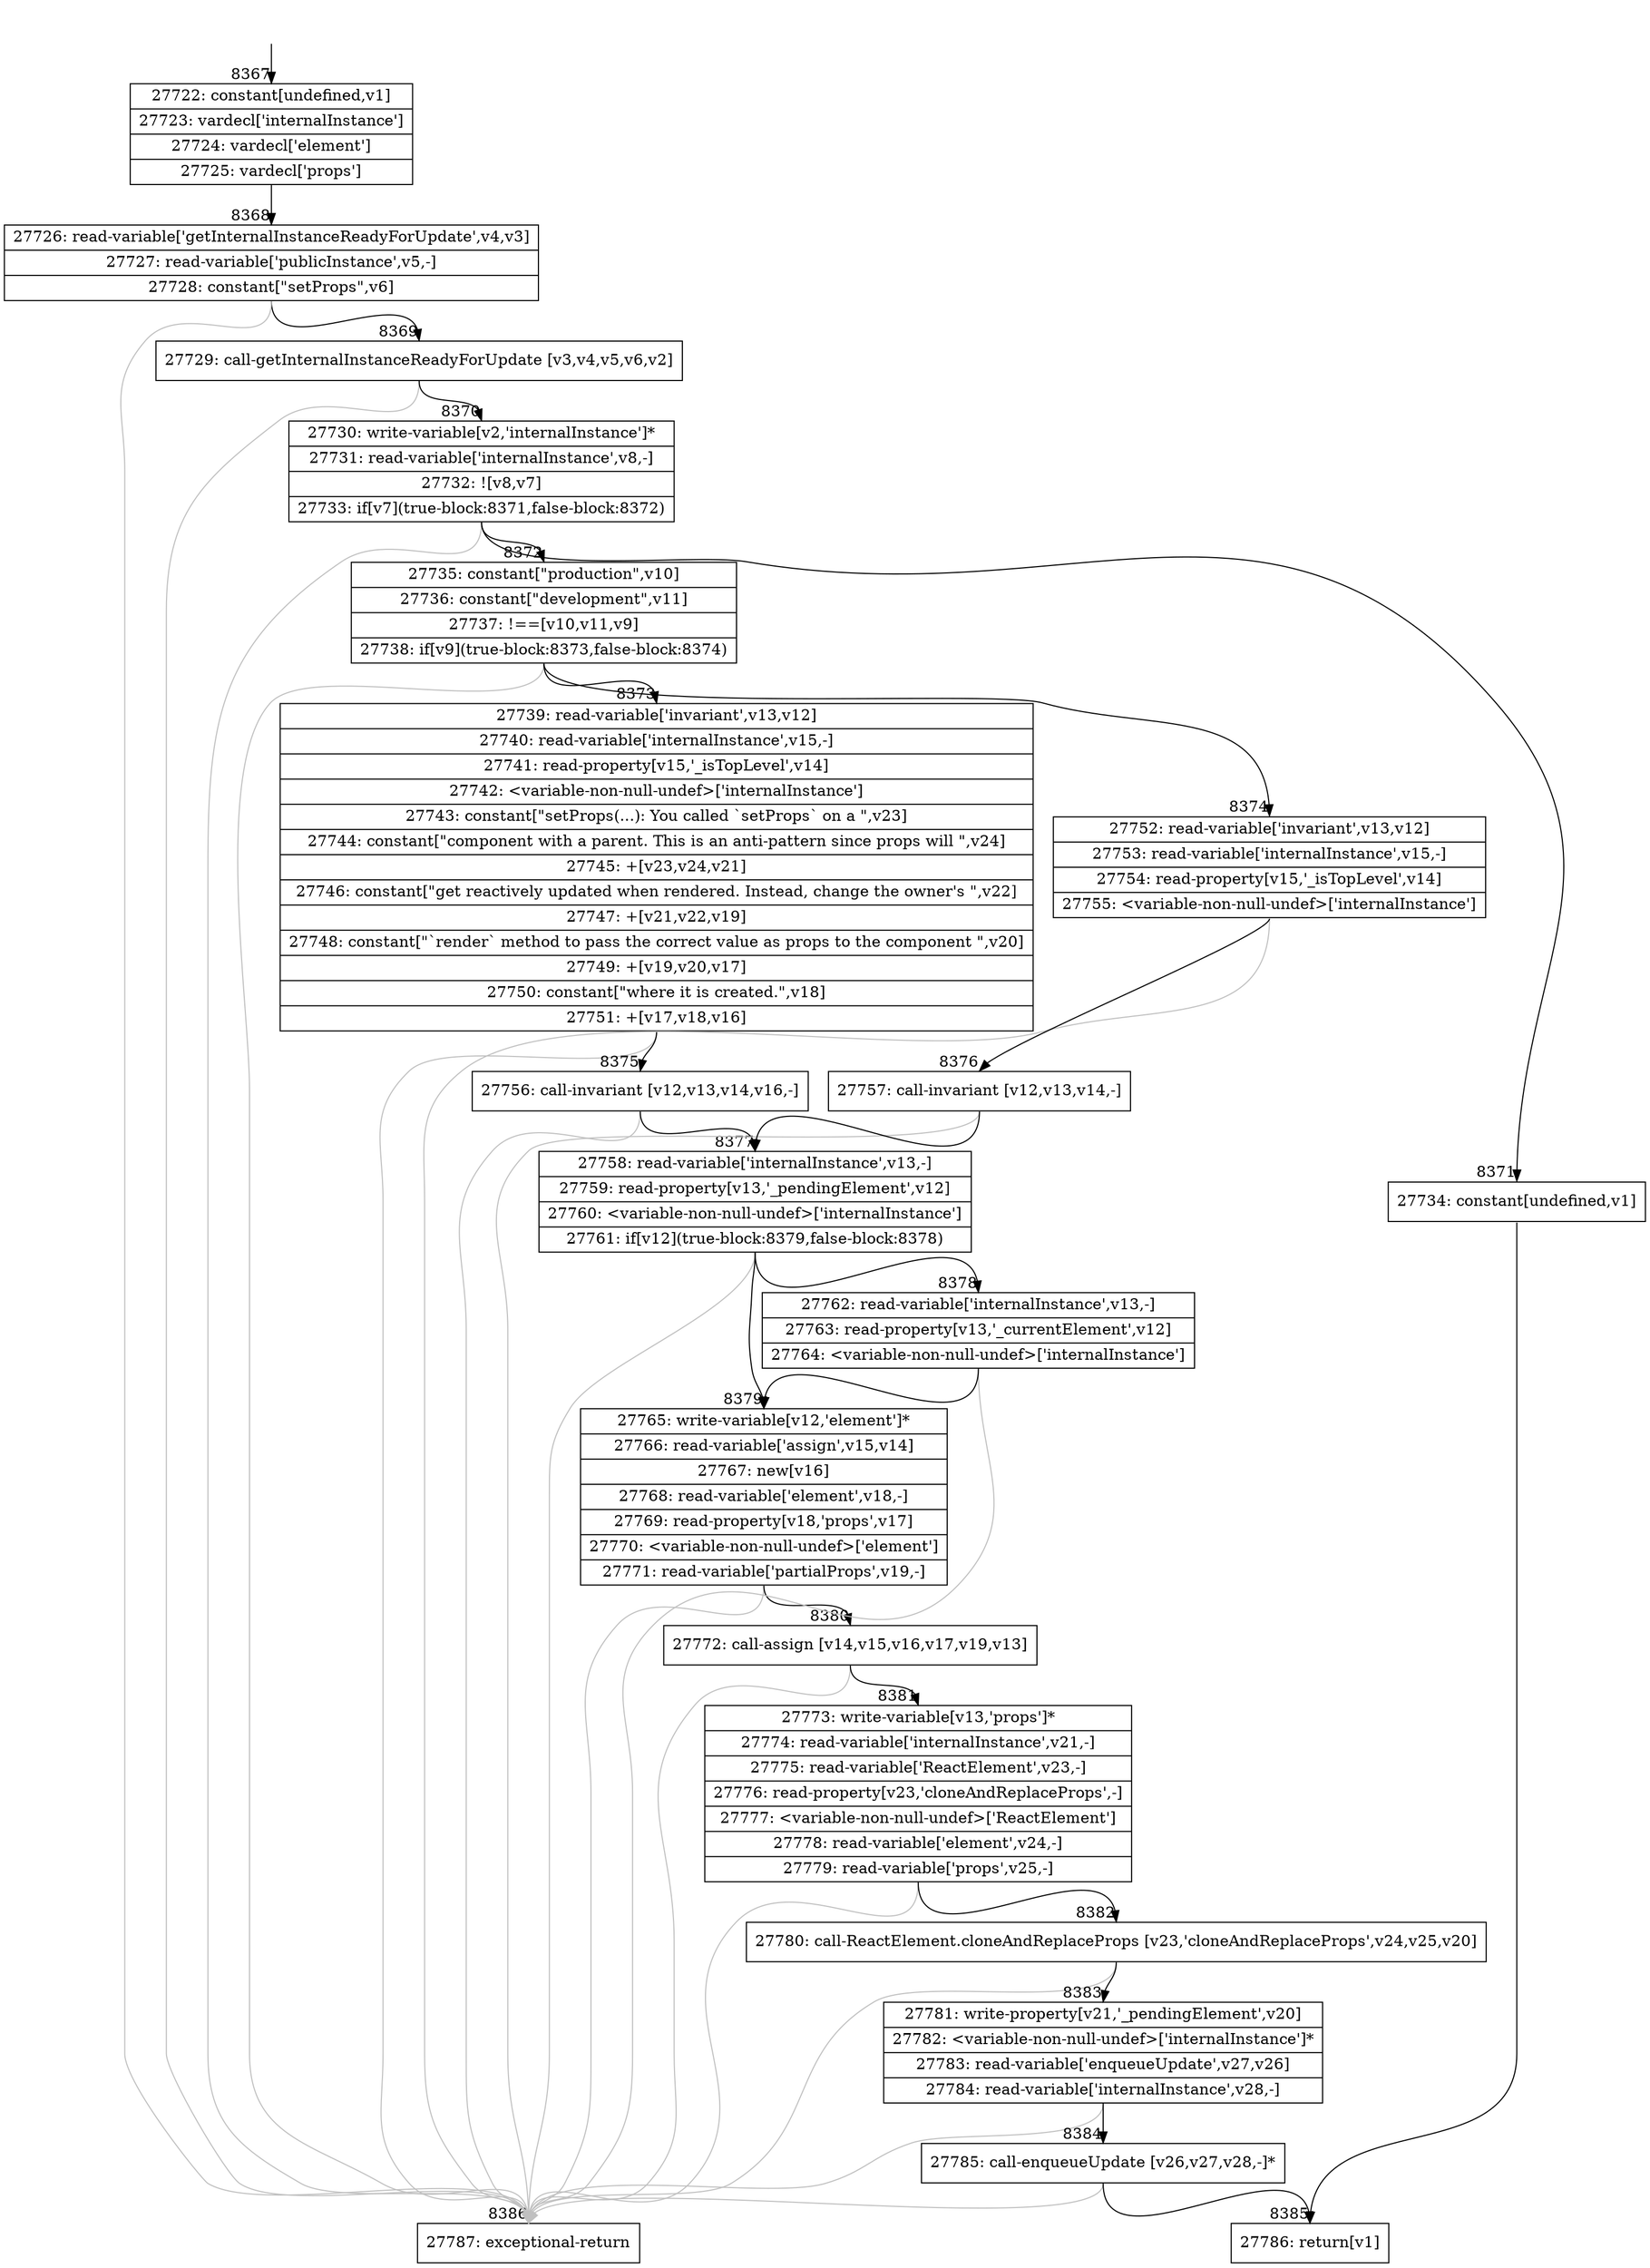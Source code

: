 digraph {
rankdir="TD"
BB_entry615[shape=none,label=""];
BB_entry615 -> BB8367 [tailport=s, headport=n, headlabel="    8367"]
BB8367 [shape=record label="{27722: constant[undefined,v1]|27723: vardecl['internalInstance']|27724: vardecl['element']|27725: vardecl['props']}" ] 
BB8367 -> BB8368 [tailport=s, headport=n, headlabel="      8368"]
BB8368 [shape=record label="{27726: read-variable['getInternalInstanceReadyForUpdate',v4,v3]|27727: read-variable['publicInstance',v5,-]|27728: constant[\"setProps\",v6]}" ] 
BB8368 -> BB8369 [tailport=s, headport=n, headlabel="      8369"]
BB8368 -> BB8386 [tailport=s, headport=n, color=gray, headlabel="      8386"]
BB8369 [shape=record label="{27729: call-getInternalInstanceReadyForUpdate [v3,v4,v5,v6,v2]}" ] 
BB8369 -> BB8370 [tailport=s, headport=n, headlabel="      8370"]
BB8369 -> BB8386 [tailport=s, headport=n, color=gray]
BB8370 [shape=record label="{27730: write-variable[v2,'internalInstance']*|27731: read-variable['internalInstance',v8,-]|27732: ![v8,v7]|27733: if[v7](true-block:8371,false-block:8372)}" ] 
BB8370 -> BB8371 [tailport=s, headport=n, headlabel="      8371"]
BB8370 -> BB8372 [tailport=s, headport=n, headlabel="      8372"]
BB8370 -> BB8386 [tailport=s, headport=n, color=gray]
BB8371 [shape=record label="{27734: constant[undefined,v1]}" ] 
BB8371 -> BB8385 [tailport=s, headport=n, headlabel="      8385"]
BB8372 [shape=record label="{27735: constant[\"production\",v10]|27736: constant[\"development\",v11]|27737: !==[v10,v11,v9]|27738: if[v9](true-block:8373,false-block:8374)}" ] 
BB8372 -> BB8373 [tailport=s, headport=n, headlabel="      8373"]
BB8372 -> BB8374 [tailport=s, headport=n, headlabel="      8374"]
BB8372 -> BB8386 [tailport=s, headport=n, color=gray]
BB8373 [shape=record label="{27739: read-variable['invariant',v13,v12]|27740: read-variable['internalInstance',v15,-]|27741: read-property[v15,'_isTopLevel',v14]|27742: \<variable-non-null-undef\>['internalInstance']|27743: constant[\"setProps(...): You called `setProps` on a \",v23]|27744: constant[\"component with a parent. This is an anti-pattern since props will \",v24]|27745: +[v23,v24,v21]|27746: constant[\"get reactively updated when rendered. Instead, change the owner's \",v22]|27747: +[v21,v22,v19]|27748: constant[\"`render` method to pass the correct value as props to the component \",v20]|27749: +[v19,v20,v17]|27750: constant[\"where it is created.\",v18]|27751: +[v17,v18,v16]}" ] 
BB8373 -> BB8375 [tailport=s, headport=n, headlabel="      8375"]
BB8373 -> BB8386 [tailport=s, headport=n, color=gray]
BB8374 [shape=record label="{27752: read-variable['invariant',v13,v12]|27753: read-variable['internalInstance',v15,-]|27754: read-property[v15,'_isTopLevel',v14]|27755: \<variable-non-null-undef\>['internalInstance']}" ] 
BB8374 -> BB8376 [tailport=s, headport=n, headlabel="      8376"]
BB8374 -> BB8386 [tailport=s, headport=n, color=gray]
BB8375 [shape=record label="{27756: call-invariant [v12,v13,v14,v16,-]}" ] 
BB8375 -> BB8377 [tailport=s, headport=n, headlabel="      8377"]
BB8375 -> BB8386 [tailport=s, headport=n, color=gray]
BB8376 [shape=record label="{27757: call-invariant [v12,v13,v14,-]}" ] 
BB8376 -> BB8377 [tailport=s, headport=n]
BB8376 -> BB8386 [tailport=s, headport=n, color=gray]
BB8377 [shape=record label="{27758: read-variable['internalInstance',v13,-]|27759: read-property[v13,'_pendingElement',v12]|27760: \<variable-non-null-undef\>['internalInstance']|27761: if[v12](true-block:8379,false-block:8378)}" ] 
BB8377 -> BB8379 [tailport=s, headport=n, headlabel="      8379"]
BB8377 -> BB8378 [tailport=s, headport=n, headlabel="      8378"]
BB8377 -> BB8386 [tailport=s, headport=n, color=gray]
BB8378 [shape=record label="{27762: read-variable['internalInstance',v13,-]|27763: read-property[v13,'_currentElement',v12]|27764: \<variable-non-null-undef\>['internalInstance']}" ] 
BB8378 -> BB8379 [tailport=s, headport=n]
BB8378 -> BB8386 [tailport=s, headport=n, color=gray]
BB8379 [shape=record label="{27765: write-variable[v12,'element']*|27766: read-variable['assign',v15,v14]|27767: new[v16]|27768: read-variable['element',v18,-]|27769: read-property[v18,'props',v17]|27770: \<variable-non-null-undef\>['element']|27771: read-variable['partialProps',v19,-]}" ] 
BB8379 -> BB8380 [tailport=s, headport=n, headlabel="      8380"]
BB8379 -> BB8386 [tailport=s, headport=n, color=gray]
BB8380 [shape=record label="{27772: call-assign [v14,v15,v16,v17,v19,v13]}" ] 
BB8380 -> BB8381 [tailport=s, headport=n, headlabel="      8381"]
BB8380 -> BB8386 [tailport=s, headport=n, color=gray]
BB8381 [shape=record label="{27773: write-variable[v13,'props']*|27774: read-variable['internalInstance',v21,-]|27775: read-variable['ReactElement',v23,-]|27776: read-property[v23,'cloneAndReplaceProps',-]|27777: \<variable-non-null-undef\>['ReactElement']|27778: read-variable['element',v24,-]|27779: read-variable['props',v25,-]}" ] 
BB8381 -> BB8382 [tailport=s, headport=n, headlabel="      8382"]
BB8381 -> BB8386 [tailport=s, headport=n, color=gray]
BB8382 [shape=record label="{27780: call-ReactElement.cloneAndReplaceProps [v23,'cloneAndReplaceProps',v24,v25,v20]}" ] 
BB8382 -> BB8383 [tailport=s, headport=n, headlabel="      8383"]
BB8382 -> BB8386 [tailport=s, headport=n, color=gray]
BB8383 [shape=record label="{27781: write-property[v21,'_pendingElement',v20]|27782: \<variable-non-null-undef\>['internalInstance']*|27783: read-variable['enqueueUpdate',v27,v26]|27784: read-variable['internalInstance',v28,-]}" ] 
BB8383 -> BB8384 [tailport=s, headport=n, headlabel="      8384"]
BB8383 -> BB8386 [tailport=s, headport=n, color=gray]
BB8384 [shape=record label="{27785: call-enqueueUpdate [v26,v27,v28,-]*}" ] 
BB8384 -> BB8385 [tailport=s, headport=n]
BB8384 -> BB8386 [tailport=s, headport=n, color=gray]
BB8385 [shape=record label="{27786: return[v1]}" ] 
BB8386 [shape=record label="{27787: exceptional-return}" ] 
//#$~ 14718
}
